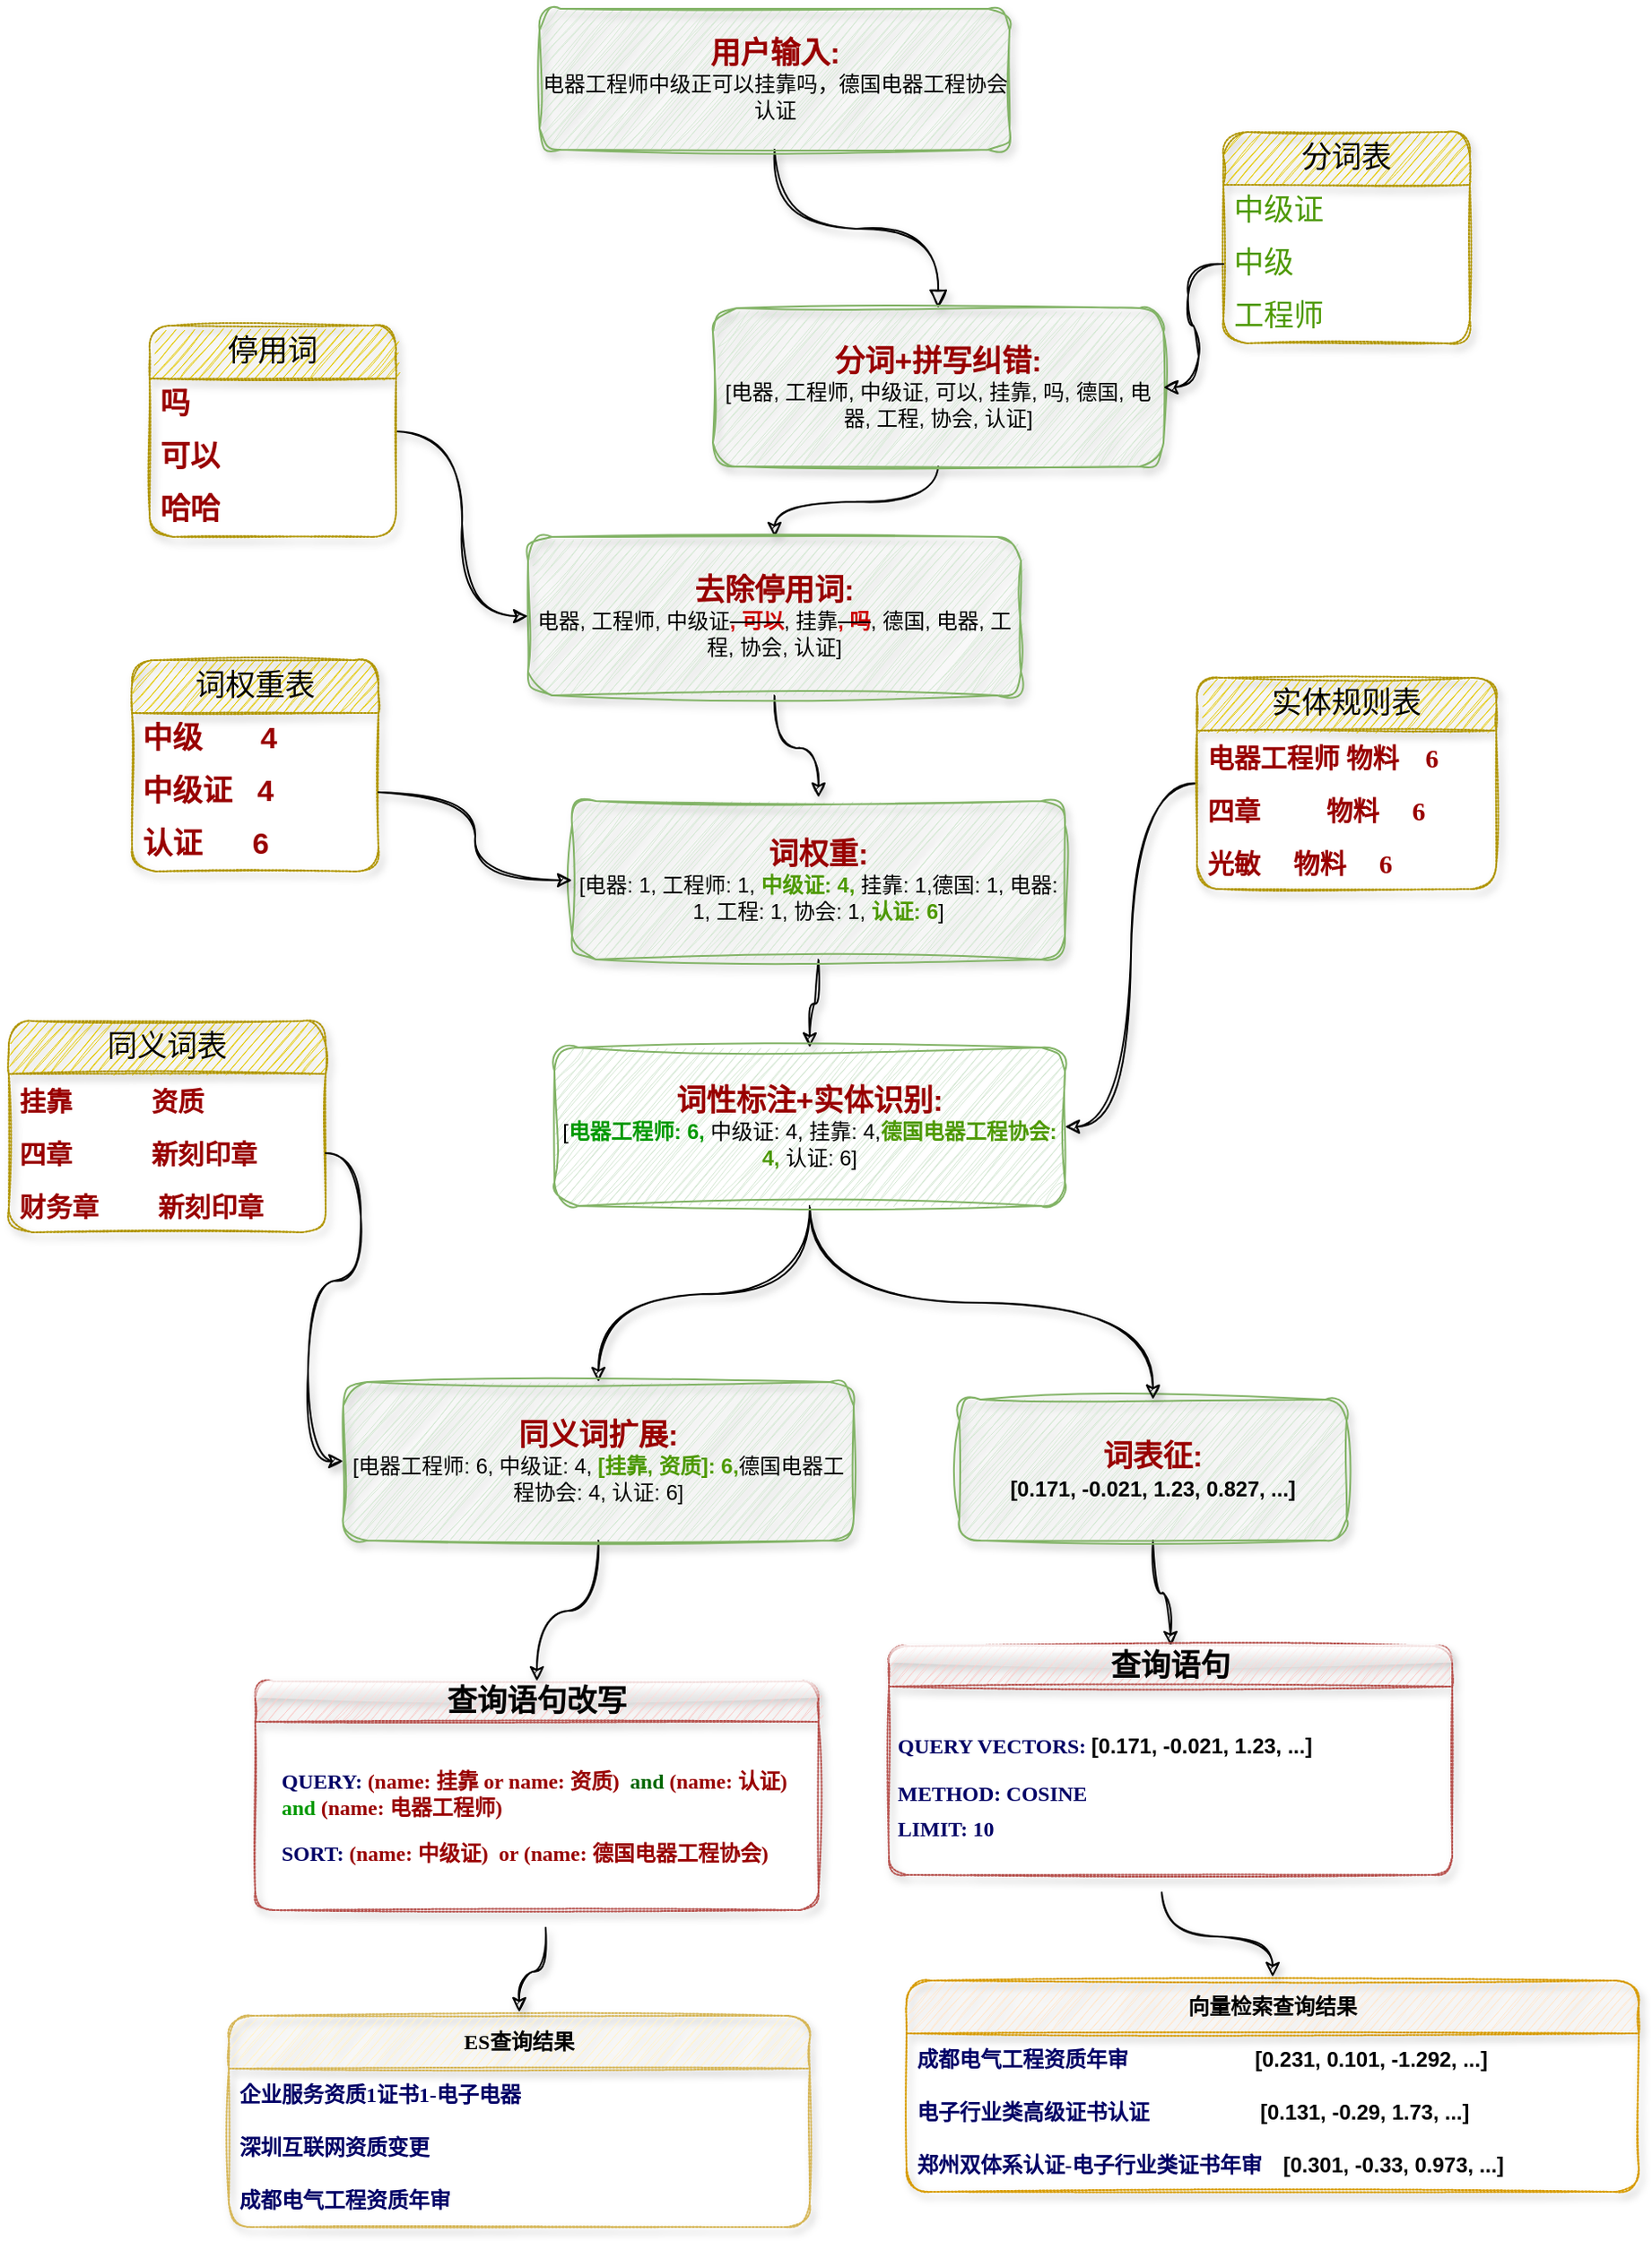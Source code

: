 <mxfile version="20.8.19" type="github">
  <diagram id="C5RBs43oDa-KdzZeNtuy" name="Page-1">
    <mxGraphModel dx="2261" dy="1933" grid="1" gridSize="10" guides="1" tooltips="1" connect="1" arrows="1" fold="1" page="1" pageScale="1" pageWidth="827" pageHeight="1169" math="0" shadow="0">
      <root>
        <mxCell id="WIyWlLk6GJQsqaUBKTNV-0" />
        <mxCell id="WIyWlLk6GJQsqaUBKTNV-1" parent="WIyWlLk6GJQsqaUBKTNV-0" />
        <mxCell id="WIyWlLk6GJQsqaUBKTNV-2" value="" style="rounded=0;html=1;jettySize=auto;orthogonalLoop=1;fontSize=11;endArrow=block;endFill=0;endSize=8;strokeWidth=1;shadow=1;labelBackgroundColor=none;edgeStyle=orthogonalEdgeStyle;sketch=1;curveFitting=1;jiggle=2;curved=1;" parent="WIyWlLk6GJQsqaUBKTNV-1" source="WIyWlLk6GJQsqaUBKTNV-3" target="WIyWlLk6GJQsqaUBKTNV-7" edge="1">
          <mxGeometry relative="1" as="geometry">
            <mxPoint x="255" y="170" as="targetPoint" />
          </mxGeometry>
        </mxCell>
        <mxCell id="WIyWlLk6GJQsqaUBKTNV-3" value="&lt;b style=&quot;font-size: 17px;&quot;&gt;&lt;font style=&quot;font-size: 17px;&quot; color=&quot;#990000&quot;&gt;用户输入:&lt;/font&gt;&lt;br&gt;&lt;/b&gt;&lt;font face=&quot;Tahoma&quot;&gt;电器工程师中级正可以挂靠吗，德国电器工程协会认证&lt;/font&gt;" style="rounded=1;whiteSpace=wrap;html=1;fontSize=12;glass=0;strokeWidth=1;shadow=1;sketch=1;curveFitting=1;jiggle=2;fillColor=#d5e8d4;strokeColor=#82b366;" parent="WIyWlLk6GJQsqaUBKTNV-1" vertex="1">
          <mxGeometry x="161.5" y="-30" width="267" height="80" as="geometry" />
        </mxCell>
        <mxCell id="9ntHC3iBTA-ZRn23DrVT-5" style="edgeStyle=orthogonalEdgeStyle;rounded=0;sketch=1;orthogonalLoop=1;jettySize=auto;html=1;exitX=0.5;exitY=1;exitDx=0;exitDy=0;shadow=1;fontSize=17;fontColor=#990000;curved=1;" edge="1" parent="WIyWlLk6GJQsqaUBKTNV-1" source="WIyWlLk6GJQsqaUBKTNV-7" target="9ntHC3iBTA-ZRn23DrVT-2">
          <mxGeometry relative="1" as="geometry" />
        </mxCell>
        <mxCell id="WIyWlLk6GJQsqaUBKTNV-7" value="&lt;b style=&quot;border-color: var(--border-color); font-size: 17px;&quot;&gt;&lt;font style=&quot;border-color: var(--border-color);&quot; color=&quot;#990000&quot;&gt;分词+拼写纠错:&lt;/font&gt;&lt;br style=&quot;border-color: var(--border-color);&quot;&gt;&lt;/b&gt;[电器, 工程师, 中级证, 可以, 挂靠, 吗, 德国, 电器, 工程, 协会, 认证]" style="rounded=1;whiteSpace=wrap;html=1;fontSize=12;glass=0;strokeWidth=1;shadow=1;sketch=1;curveFitting=1;jiggle=2;fillColor=#d5e8d4;strokeColor=#82b366;" parent="WIyWlLk6GJQsqaUBKTNV-1" vertex="1">
          <mxGeometry x="260" y="140" width="256" height="90" as="geometry" />
        </mxCell>
        <mxCell id="9ntHC3iBTA-ZRn23DrVT-17" style="edgeStyle=orthogonalEdgeStyle;rounded=0;sketch=1;orthogonalLoop=1;jettySize=auto;html=1;exitX=0.5;exitY=1;exitDx=0;exitDy=0;shadow=1;fontFamily=Tahoma;fontSize=17;fontColor=#990000;targetPerimeterSpacing=2;curved=1;" edge="1" parent="WIyWlLk6GJQsqaUBKTNV-1" source="9ntHC3iBTA-ZRn23DrVT-2" target="9ntHC3iBTA-ZRn23DrVT-4">
          <mxGeometry relative="1" as="geometry" />
        </mxCell>
        <mxCell id="9ntHC3iBTA-ZRn23DrVT-2" value="&lt;b style=&quot;border-color: var(--border-color); font-size: 17px;&quot;&gt;&lt;font style=&quot;border-color: var(--border-color);&quot; color=&quot;#990000&quot;&gt;去除停用词:&lt;br&gt;&lt;/font&gt;&lt;/b&gt;电器, 工程师, 中级证&lt;strike&gt;&lt;font color=&quot;#cc0000&quot;&gt;&lt;b&gt;, 可以&lt;/b&gt;&lt;/font&gt;&lt;/strike&gt;, 挂靠&lt;strike&gt;&lt;font color=&quot;#cc0000&quot;&gt;&lt;b&gt;, 吗&lt;/b&gt;&lt;/font&gt;&lt;/strike&gt;, 德国, 电器, 工程, 协会, 认证]" style="rounded=1;whiteSpace=wrap;html=1;fontSize=12;glass=0;strokeWidth=1;shadow=1;sketch=1;curveFitting=1;jiggle=2;fillColor=#d5e8d4;strokeColor=#82b366;" vertex="1" parent="WIyWlLk6GJQsqaUBKTNV-1">
          <mxGeometry x="155" y="270" width="280" height="90" as="geometry" />
        </mxCell>
        <mxCell id="9ntHC3iBTA-ZRn23DrVT-57" style="edgeStyle=orthogonalEdgeStyle;curved=1;rounded=0;sketch=1;orthogonalLoop=1;jettySize=auto;html=1;exitX=0.5;exitY=1;exitDx=0;exitDy=0;entryX=0.5;entryY=0;entryDx=0;entryDy=0;shadow=1;fontFamily=Tahoma;fontSize=12;fontColor=#000066;targetPerimeterSpacing=2;" edge="1" parent="WIyWlLk6GJQsqaUBKTNV-1" source="9ntHC3iBTA-ZRn23DrVT-3" target="9ntHC3iBTA-ZRn23DrVT-60">
          <mxGeometry relative="1" as="geometry">
            <mxPoint x="520" y="935" as="targetPoint" />
          </mxGeometry>
        </mxCell>
        <mxCell id="9ntHC3iBTA-ZRn23DrVT-3" value="&lt;b style=&quot;border-color: var(--border-color); font-size: 17px;&quot;&gt;&lt;font style=&quot;border-color: var(--border-color);&quot; color=&quot;#990000&quot;&gt;词表征:&lt;/font&gt;&lt;br style=&quot;border-color: var(--border-color);&quot;&gt;&lt;/b&gt;&lt;b&gt;[0.171, -0.021, 1.23, 0.827, ...]&lt;/b&gt;" style="rounded=1;whiteSpace=wrap;html=1;fontSize=12;glass=0;strokeWidth=1;shadow=1;sketch=1;curveFitting=1;jiggle=2;fillColor=#d5e8d4;strokeColor=#82b366;" vertex="1" parent="WIyWlLk6GJQsqaUBKTNV-1">
          <mxGeometry x="400" y="760" width="220" height="80" as="geometry" />
        </mxCell>
        <mxCell id="9ntHC3iBTA-ZRn23DrVT-18" style="edgeStyle=orthogonalEdgeStyle;curved=1;rounded=0;sketch=1;orthogonalLoop=1;jettySize=auto;html=1;entryX=0.5;entryY=0;entryDx=0;entryDy=0;shadow=1;fontFamily=Tahoma;fontSize=17;fontColor=#990000;targetPerimeterSpacing=2;" edge="1" parent="WIyWlLk6GJQsqaUBKTNV-1" source="9ntHC3iBTA-ZRn23DrVT-4" target="9ntHC3iBTA-ZRn23DrVT-6">
          <mxGeometry relative="1" as="geometry" />
        </mxCell>
        <mxCell id="9ntHC3iBTA-ZRn23DrVT-4" value="&lt;b style=&quot;border-color: var(--border-color); font-size: 17px;&quot;&gt;&lt;font style=&quot;border-color: var(--border-color);&quot; color=&quot;#990000&quot;&gt;词权重:&lt;/font&gt;&lt;br style=&quot;border-color: var(--border-color);&quot;&gt;&lt;/b&gt;[电器: 1, 工程师: 1, &lt;b&gt;&lt;font color=&quot;#4d9900&quot;&gt;中级证: 4, &lt;/font&gt;&lt;/b&gt;挂靠: 1,德国: 1, 电器: 1, 工程: 1, 协会: 1, &lt;b&gt;&lt;font color=&quot;#4d9900&quot;&gt;认证: 6&lt;/font&gt;&lt;/b&gt;]" style="rounded=1;whiteSpace=wrap;html=1;fontSize=12;glass=0;strokeWidth=1;shadow=1;sketch=1;curveFitting=1;jiggle=2;fillColor=#d5e8d4;strokeColor=#82b366;" vertex="1" parent="WIyWlLk6GJQsqaUBKTNV-1">
          <mxGeometry x="180" y="420" width="280" height="90" as="geometry" />
        </mxCell>
        <mxCell id="9ntHC3iBTA-ZRn23DrVT-22" style="edgeStyle=orthogonalEdgeStyle;curved=1;rounded=0;sketch=1;orthogonalLoop=1;jettySize=auto;html=1;entryX=0.5;entryY=0;entryDx=0;entryDy=0;shadow=1;fontFamily=Tahoma;fontSize=17;fontColor=#990000;targetPerimeterSpacing=2;" edge="1" parent="WIyWlLk6GJQsqaUBKTNV-1" source="9ntHC3iBTA-ZRn23DrVT-6" target="9ntHC3iBTA-ZRn23DrVT-21">
          <mxGeometry relative="1" as="geometry" />
        </mxCell>
        <mxCell id="9ntHC3iBTA-ZRn23DrVT-37" style="edgeStyle=orthogonalEdgeStyle;curved=1;rounded=0;sketch=1;orthogonalLoop=1;jettySize=auto;html=1;exitX=0.5;exitY=1;exitDx=0;exitDy=0;entryX=0.5;entryY=0;entryDx=0;entryDy=0;shadow=1;fontFamily=Tahoma;fontSize=12;fontColor=#000066;targetPerimeterSpacing=2;" edge="1" parent="WIyWlLk6GJQsqaUBKTNV-1" source="9ntHC3iBTA-ZRn23DrVT-6" target="9ntHC3iBTA-ZRn23DrVT-3">
          <mxGeometry relative="1" as="geometry" />
        </mxCell>
        <mxCell id="9ntHC3iBTA-ZRn23DrVT-6" value="&lt;b style=&quot;border-color: var(--border-color); font-size: 17px;&quot;&gt;&lt;font style=&quot;border-color: var(--border-color);&quot; color=&quot;#990000&quot;&gt;词性标注+实体识别:&lt;/font&gt;&lt;br style=&quot;border-color: var(--border-color);&quot;&gt;&lt;/b&gt;[&lt;font color=&quot;#009900&quot;&gt;&lt;b&gt;电器工程师: 6, &lt;/b&gt;&lt;/font&gt;中级证: 4, 挂靠: 4,&lt;b&gt;&lt;font color=&quot;#4d9900&quot;&gt;德国电器工程协会: 4, &lt;/font&gt;&lt;/b&gt;认证: 6]" style="rounded=1;whiteSpace=wrap;html=1;fontSize=12;glass=0;strokeWidth=1;shadow=0;sketch=1;curveFitting=1;jiggle=2;fillColor=#d5e8d4;strokeColor=#82b366;" vertex="1" parent="WIyWlLk6GJQsqaUBKTNV-1">
          <mxGeometry x="170" y="560" width="290" height="90" as="geometry" />
        </mxCell>
        <mxCell id="9ntHC3iBTA-ZRn23DrVT-7" value="词权重表" style="swimlane;fontStyle=0;childLayout=stackLayout;horizontal=1;startSize=30;horizontalStack=0;resizeParent=1;resizeParentMax=0;resizeLast=0;collapsible=1;marginBottom=0;whiteSpace=wrap;html=1;rounded=1;shadow=1;sketch=1;fontSize=17;fontColor=#000000;dashed=1;dashPattern=1 1;fillColor=#e3c800;strokeColor=#B09500;" vertex="1" parent="WIyWlLk6GJQsqaUBKTNV-1">
          <mxGeometry x="-70" y="340" width="140" height="120" as="geometry" />
        </mxCell>
        <mxCell id="9ntHC3iBTA-ZRn23DrVT-9" value="&lt;b&gt;中级&amp;nbsp; &amp;nbsp; &amp;nbsp; &amp;nbsp;4&lt;/b&gt;" style="text;strokeColor=none;fillColor=none;align=left;verticalAlign=middle;spacingLeft=4;spacingRight=4;overflow=hidden;points=[[0,0.5],[1,0.5]];portConstraint=eastwest;rotatable=0;whiteSpace=wrap;html=1;fontSize=17;fontColor=#990000;" vertex="1" parent="9ntHC3iBTA-ZRn23DrVT-7">
          <mxGeometry y="30" width="140" height="30" as="geometry" />
        </mxCell>
        <mxCell id="9ntHC3iBTA-ZRn23DrVT-10" value="&lt;b&gt;中级证&amp;nbsp; &amp;nbsp;4&lt;/b&gt;" style="text;strokeColor=none;fillColor=none;align=left;verticalAlign=middle;spacingLeft=4;spacingRight=4;overflow=hidden;points=[[0,0.5],[1,0.5]];portConstraint=eastwest;rotatable=0;whiteSpace=wrap;html=1;fontSize=17;fontColor=#990000;" vertex="1" parent="9ntHC3iBTA-ZRn23DrVT-7">
          <mxGeometry y="60" width="140" height="30" as="geometry" />
        </mxCell>
        <mxCell id="9ntHC3iBTA-ZRn23DrVT-8" value="&lt;b&gt;认证&amp;nbsp; &amp;nbsp; &amp;nbsp; 6&lt;/b&gt;" style="text;strokeColor=none;fillColor=none;align=left;verticalAlign=middle;spacingLeft=4;spacingRight=4;overflow=hidden;points=[[0,0.5],[1,0.5]];portConstraint=eastwest;rotatable=0;whiteSpace=wrap;html=1;fontSize=17;fontColor=#990000;" vertex="1" parent="9ntHC3iBTA-ZRn23DrVT-7">
          <mxGeometry y="90" width="140" height="30" as="geometry" />
        </mxCell>
        <mxCell id="9ntHC3iBTA-ZRn23DrVT-16" style="edgeStyle=orthogonalEdgeStyle;rounded=0;sketch=1;orthogonalLoop=1;jettySize=auto;html=1;entryX=0;entryY=0.5;entryDx=0;entryDy=0;shadow=1;fontFamily=Tahoma;fontSize=17;fontColor=#990000;targetPerimeterSpacing=2;elbow=vertical;curved=1;" edge="1" parent="WIyWlLk6GJQsqaUBKTNV-1" source="9ntHC3iBTA-ZRn23DrVT-12" target="9ntHC3iBTA-ZRn23DrVT-2">
          <mxGeometry relative="1" as="geometry" />
        </mxCell>
        <mxCell id="9ntHC3iBTA-ZRn23DrVT-12" value="停用词" style="swimlane;fontStyle=0;childLayout=stackLayout;horizontal=1;startSize=30;horizontalStack=0;resizeParent=1;resizeParentMax=0;resizeLast=0;collapsible=1;marginBottom=0;whiteSpace=wrap;html=1;rounded=1;shadow=1;dashed=1;dashPattern=1 1;sketch=1;fontFamily=Tahoma;fontSize=17;fontColor=#000000;fillColor=#e3c800;strokeColor=#B09500;" vertex="1" parent="WIyWlLk6GJQsqaUBKTNV-1">
          <mxGeometry x="-60" y="150" width="140" height="120" as="geometry" />
        </mxCell>
        <mxCell id="9ntHC3iBTA-ZRn23DrVT-14" value="&lt;b&gt;吗&lt;/b&gt;" style="text;strokeColor=none;fillColor=none;align=left;verticalAlign=middle;spacingLeft=4;spacingRight=4;overflow=hidden;points=[[0,0.5],[1,0.5]];portConstraint=eastwest;rotatable=0;whiteSpace=wrap;html=1;fontSize=17;fontFamily=Tahoma;fontColor=#990000;" vertex="1" parent="9ntHC3iBTA-ZRn23DrVT-12">
          <mxGeometry y="30" width="140" height="30" as="geometry" />
        </mxCell>
        <mxCell id="9ntHC3iBTA-ZRn23DrVT-13" value="&lt;b&gt;可以&lt;/b&gt;" style="text;strokeColor=none;fillColor=none;align=left;verticalAlign=middle;spacingLeft=4;spacingRight=4;overflow=hidden;points=[[0,0.5],[1,0.5]];portConstraint=eastwest;rotatable=0;whiteSpace=wrap;html=1;fontSize=17;fontFamily=Tahoma;fontColor=#990000;" vertex="1" parent="9ntHC3iBTA-ZRn23DrVT-12">
          <mxGeometry y="60" width="140" height="30" as="geometry" />
        </mxCell>
        <mxCell id="9ntHC3iBTA-ZRn23DrVT-15" value="&lt;b&gt;哈哈&lt;/b&gt;" style="text;strokeColor=none;fillColor=none;align=left;verticalAlign=middle;spacingLeft=4;spacingRight=4;overflow=hidden;points=[[0,0.5],[1,0.5]];portConstraint=eastwest;rotatable=0;whiteSpace=wrap;html=1;fontSize=17;fontFamily=Tahoma;fontColor=#990000;" vertex="1" parent="9ntHC3iBTA-ZRn23DrVT-12">
          <mxGeometry y="90" width="140" height="30" as="geometry" />
        </mxCell>
        <mxCell id="9ntHC3iBTA-ZRn23DrVT-19" value="查询语句改写" style="swimlane;whiteSpace=wrap;html=1;rounded=1;shadow=1;dashed=1;dashPattern=1 1;sketch=1;fontFamily=Tahoma;fontSize=17;fillColor=#f8cecc;strokeColor=#b85450;glass=1;" vertex="1" parent="WIyWlLk6GJQsqaUBKTNV-1">
          <mxGeometry y="920" width="320" height="130" as="geometry" />
        </mxCell>
        <mxCell id="9ntHC3iBTA-ZRn23DrVT-20" value="&lt;h1 style=&quot;font-size: 12px;&quot;&gt;&lt;br&gt;&lt;/h1&gt;&lt;div&gt;&lt;h1 style=&quot;border-color: var(--border-color); font-size: 12px;&quot;&gt;&lt;font color=&quot;#000066&quot;&gt;QUERY: &lt;/font&gt;(name: 挂靠 or name: 资质)&amp;nbsp;&amp;nbsp;&lt;font style=&quot;border-color: var(--border-color);&quot; color=&quot;#006600&quot;&gt;and&amp;nbsp;&lt;/font&gt;(name: 认证) &lt;font color=&quot;#009900&quot;&gt;and &lt;/font&gt;(name: 电器工程师)&lt;/h1&gt;&lt;/div&gt;&lt;div&gt;&lt;font style=&quot;font-size: 12px;&quot;&gt;&lt;b&gt;&lt;font color=&quot;#000066&quot;&gt;SORT: &lt;/font&gt;(name: 中级证)&amp;nbsp; or (name: 德国电器工程协会)&lt;/b&gt;&lt;/font&gt;&lt;/div&gt;" style="text;html=1;strokeColor=none;fillColor=none;spacing=5;spacingTop=-20;whiteSpace=wrap;overflow=hidden;rounded=0;fontSize=17;fontFamily=Tahoma;fontColor=#990000;" vertex="1" parent="9ntHC3iBTA-ZRn23DrVT-19">
          <mxGeometry x="10" y="30" width="310" height="110" as="geometry" />
        </mxCell>
        <mxCell id="9ntHC3iBTA-ZRn23DrVT-33" style="edgeStyle=orthogonalEdgeStyle;curved=1;rounded=0;sketch=1;orthogonalLoop=1;jettySize=auto;html=1;exitX=0.5;exitY=1;exitDx=0;exitDy=0;entryX=0.5;entryY=0;entryDx=0;entryDy=0;shadow=1;fontFamily=Tahoma;fontSize=12;fontColor=#000066;targetPerimeterSpacing=2;" edge="1" parent="WIyWlLk6GJQsqaUBKTNV-1" source="9ntHC3iBTA-ZRn23DrVT-21" target="9ntHC3iBTA-ZRn23DrVT-19">
          <mxGeometry relative="1" as="geometry" />
        </mxCell>
        <mxCell id="9ntHC3iBTA-ZRn23DrVT-21" value="&lt;b style=&quot;border-color: var(--border-color); font-size: 17px;&quot;&gt;&lt;font style=&quot;border-color: var(--border-color);&quot; color=&quot;#990000&quot;&gt;同义词扩展:&lt;/font&gt;&lt;br style=&quot;border-color: var(--border-color);&quot;&gt;&lt;/b&gt;[电器工程师: 6, 中级证: 4, &lt;b&gt;&lt;font color=&quot;#4d9900&quot;&gt;[挂靠, 资质]: 6,&lt;/font&gt;&lt;/b&gt;德国电器工程协会: 4, 认证: 6]" style="rounded=1;whiteSpace=wrap;html=1;fontSize=12;glass=0;strokeWidth=1;shadow=1;sketch=1;curveFitting=1;jiggle=2;fillColor=#d5e8d4;strokeColor=#82b366;" vertex="1" parent="WIyWlLk6GJQsqaUBKTNV-1">
          <mxGeometry x="50" y="750" width="290" height="90" as="geometry" />
        </mxCell>
        <mxCell id="9ntHC3iBTA-ZRn23DrVT-23" value="分词表" style="swimlane;fontStyle=0;childLayout=stackLayout;horizontal=1;startSize=30;horizontalStack=0;resizeParent=1;resizeParentMax=0;resizeLast=0;collapsible=1;marginBottom=0;whiteSpace=wrap;html=1;rounded=1;shadow=1;dashed=1;dashPattern=1 1;sketch=1;fontFamily=Tahoma;fontSize=17;fontColor=#000000;fillColor=#e3c800;strokeColor=#B09500;" vertex="1" parent="WIyWlLk6GJQsqaUBKTNV-1">
          <mxGeometry x="550" y="40" width="140" height="120" as="geometry">
            <mxRectangle x="540" y="60" width="90" height="30" as="alternateBounds" />
          </mxGeometry>
        </mxCell>
        <mxCell id="9ntHC3iBTA-ZRn23DrVT-24" value="中级证" style="text;strokeColor=none;fillColor=none;align=left;verticalAlign=middle;spacingLeft=4;spacingRight=4;overflow=hidden;points=[[0,0.5],[1,0.5]];portConstraint=eastwest;rotatable=0;whiteSpace=wrap;html=1;fontSize=17;fontFamily=Tahoma;fontColor=#4D9900;" vertex="1" parent="9ntHC3iBTA-ZRn23DrVT-23">
          <mxGeometry y="30" width="140" height="30" as="geometry" />
        </mxCell>
        <mxCell id="9ntHC3iBTA-ZRn23DrVT-25" value="中级" style="text;strokeColor=none;fillColor=none;align=left;verticalAlign=middle;spacingLeft=4;spacingRight=4;overflow=hidden;points=[[0,0.5],[1,0.5]];portConstraint=eastwest;rotatable=0;whiteSpace=wrap;html=1;fontSize=17;fontFamily=Tahoma;fontColor=#4D9900;" vertex="1" parent="9ntHC3iBTA-ZRn23DrVT-23">
          <mxGeometry y="60" width="140" height="30" as="geometry" />
        </mxCell>
        <mxCell id="9ntHC3iBTA-ZRn23DrVT-26" value="工程师" style="text;strokeColor=none;fillColor=none;align=left;verticalAlign=middle;spacingLeft=4;spacingRight=4;overflow=hidden;points=[[0,0.5],[1,0.5]];portConstraint=eastwest;rotatable=0;whiteSpace=wrap;html=1;fontSize=17;fontFamily=Tahoma;fontColor=#4D9900;" vertex="1" parent="9ntHC3iBTA-ZRn23DrVT-23">
          <mxGeometry y="90" width="140" height="30" as="geometry" />
        </mxCell>
        <mxCell id="9ntHC3iBTA-ZRn23DrVT-27" style="edgeStyle=orthogonalEdgeStyle;curved=1;rounded=0;sketch=1;orthogonalLoop=1;jettySize=auto;html=1;exitX=0;exitY=0.5;exitDx=0;exitDy=0;entryX=1;entryY=0.5;entryDx=0;entryDy=0;shadow=1;fontFamily=Tahoma;fontSize=17;fontColor=#4D9900;targetPerimeterSpacing=2;" edge="1" parent="WIyWlLk6GJQsqaUBKTNV-1" source="9ntHC3iBTA-ZRn23DrVT-25" target="WIyWlLk6GJQsqaUBKTNV-7">
          <mxGeometry relative="1" as="geometry" />
        </mxCell>
        <mxCell id="9ntHC3iBTA-ZRn23DrVT-64" style="edgeStyle=orthogonalEdgeStyle;curved=1;rounded=0;sketch=1;orthogonalLoop=1;jettySize=auto;html=1;entryX=1;entryY=0.5;entryDx=0;entryDy=0;shadow=1;fontFamily=Tahoma;fontSize=15;fontColor=#990000;targetPerimeterSpacing=2;" edge="1" parent="WIyWlLk6GJQsqaUBKTNV-1" source="9ntHC3iBTA-ZRn23DrVT-28" target="9ntHC3iBTA-ZRn23DrVT-6">
          <mxGeometry relative="1" as="geometry" />
        </mxCell>
        <mxCell id="9ntHC3iBTA-ZRn23DrVT-28" value="&lt;font style=&quot;font-size: 17px;&quot;&gt;实体规则表&lt;/font&gt;" style="swimlane;fontStyle=0;childLayout=stackLayout;horizontal=1;startSize=30;horizontalStack=0;resizeParent=1;resizeParentMax=0;resizeLast=0;collapsible=1;marginBottom=0;whiteSpace=wrap;html=1;rounded=1;shadow=1;dashed=1;dashPattern=1 1;sketch=1;fontFamily=Tahoma;fontSize=12;fontColor=#000000;fillColor=#e3c800;strokeColor=#B09500;" vertex="1" parent="WIyWlLk6GJQsqaUBKTNV-1">
          <mxGeometry x="535" y="350" width="170" height="120" as="geometry" />
        </mxCell>
        <mxCell id="9ntHC3iBTA-ZRn23DrVT-29" value="&lt;font color=&quot;#990000&quot; style=&quot;font-size: 15px;&quot;&gt;&lt;b&gt;电器工程师 物料&amp;nbsp; &amp;nbsp; 6&lt;/b&gt;&lt;/font&gt;" style="text;strokeColor=none;fillColor=none;align=left;verticalAlign=middle;spacingLeft=4;spacingRight=4;overflow=hidden;points=[[0,0.5],[1,0.5]];portConstraint=eastwest;rotatable=0;whiteSpace=wrap;html=1;fontSize=12;fontFamily=Tahoma;fontColor=#006600;" vertex="1" parent="9ntHC3iBTA-ZRn23DrVT-28">
          <mxGeometry y="30" width="170" height="30" as="geometry" />
        </mxCell>
        <mxCell id="9ntHC3iBTA-ZRn23DrVT-30" value="&lt;font color=&quot;#990000&quot; style=&quot;font-size: 15px;&quot;&gt;&lt;b&gt;四章&lt;span style=&quot;white-space: pre;&quot;&gt;	&lt;/span&gt;&amp;nbsp; &amp;nbsp; &amp;nbsp; &amp;nbsp; &amp;nbsp;物料&amp;nbsp; &amp;nbsp; &amp;nbsp;6&lt;/b&gt;&lt;/font&gt;" style="text;strokeColor=none;fillColor=none;align=left;verticalAlign=middle;spacingLeft=4;spacingRight=4;overflow=hidden;points=[[0,0.5],[1,0.5]];portConstraint=eastwest;rotatable=0;whiteSpace=wrap;html=1;fontSize=12;fontFamily=Tahoma;fontColor=#006600;" vertex="1" parent="9ntHC3iBTA-ZRn23DrVT-28">
          <mxGeometry y="60" width="170" height="30" as="geometry" />
        </mxCell>
        <mxCell id="9ntHC3iBTA-ZRn23DrVT-31" value="&lt;font color=&quot;#990000&quot; style=&quot;font-size: 15px;&quot;&gt;&lt;b&gt;光敏&amp;nbsp; &amp;nbsp;&lt;span style=&quot;white-space: pre;&quot;&gt;	&lt;/span&gt;&amp;nbsp;物料&amp;nbsp; &amp;nbsp; &amp;nbsp;6&lt;/b&gt;&lt;/font&gt;" style="text;strokeColor=none;fillColor=none;align=left;verticalAlign=middle;spacingLeft=4;spacingRight=4;overflow=hidden;points=[[0,0.5],[1,0.5]];portConstraint=eastwest;rotatable=0;whiteSpace=wrap;html=1;fontSize=12;fontFamily=Tahoma;fontColor=#006600;" vertex="1" parent="9ntHC3iBTA-ZRn23DrVT-28">
          <mxGeometry y="90" width="170" height="30" as="geometry" />
        </mxCell>
        <mxCell id="9ntHC3iBTA-ZRn23DrVT-34" style="edgeStyle=orthogonalEdgeStyle;curved=1;rounded=0;sketch=1;orthogonalLoop=1;jettySize=auto;html=1;exitX=1;exitY=0.5;exitDx=0;exitDy=0;entryX=0;entryY=0.5;entryDx=0;entryDy=0;shadow=1;fontFamily=Tahoma;fontSize=12;fontColor=#000066;targetPerimeterSpacing=2;" edge="1" parent="WIyWlLk6GJQsqaUBKTNV-1" source="9ntHC3iBTA-ZRn23DrVT-10" target="9ntHC3iBTA-ZRn23DrVT-4">
          <mxGeometry relative="1" as="geometry" />
        </mxCell>
        <mxCell id="9ntHC3iBTA-ZRn23DrVT-42" value="ES查询结果" style="swimlane;fontStyle=1;childLayout=stackLayout;horizontal=1;startSize=30;horizontalStack=0;resizeParent=1;resizeParentMax=0;resizeLast=0;collapsible=1;marginBottom=0;whiteSpace=wrap;html=1;rounded=1;shadow=1;dashed=1;dashPattern=1 1;sketch=1;fontFamily=Tahoma;fontSize=12;fillColor=#fff2cc;strokeColor=#d6b656;" vertex="1" parent="WIyWlLk6GJQsqaUBKTNV-1">
          <mxGeometry x="-15" y="1110" width="330" height="120" as="geometry" />
        </mxCell>
        <mxCell id="9ntHC3iBTA-ZRn23DrVT-43" value="企业服务资质1证书1-电子电器" style="text;strokeColor=none;fillColor=none;align=left;verticalAlign=middle;spacingLeft=4;spacingRight=4;overflow=hidden;points=[[0,0.5],[1,0.5]];portConstraint=eastwest;rotatable=0;whiteSpace=wrap;html=1;fontSize=12;fontFamily=Tahoma;fontColor=#000066;fontStyle=1" vertex="1" parent="9ntHC3iBTA-ZRn23DrVT-42">
          <mxGeometry y="30" width="330" height="30" as="geometry" />
        </mxCell>
        <mxCell id="9ntHC3iBTA-ZRn23DrVT-44" value="深圳互联网资质变更" style="text;strokeColor=none;fillColor=none;align=left;verticalAlign=middle;spacingLeft=4;spacingRight=4;overflow=hidden;points=[[0,0.5],[1,0.5]];portConstraint=eastwest;rotatable=0;whiteSpace=wrap;html=1;fontSize=12;fontFamily=Tahoma;fontColor=#000066;fontStyle=1" vertex="1" parent="9ntHC3iBTA-ZRn23DrVT-42">
          <mxGeometry y="60" width="330" height="30" as="geometry" />
        </mxCell>
        <mxCell id="9ntHC3iBTA-ZRn23DrVT-45" value="成都电气工程资质年审" style="text;strokeColor=none;fillColor=none;align=left;verticalAlign=middle;spacingLeft=4;spacingRight=4;overflow=hidden;points=[[0,0.5],[1,0.5]];portConstraint=eastwest;rotatable=0;whiteSpace=wrap;html=1;fontSize=12;fontFamily=Tahoma;fontColor=#000066;fontStyle=1" vertex="1" parent="9ntHC3iBTA-ZRn23DrVT-42">
          <mxGeometry y="90" width="330" height="30" as="geometry" />
        </mxCell>
        <mxCell id="9ntHC3iBTA-ZRn23DrVT-46" value="&lt;font style=&quot;font-size: 17px;&quot;&gt;同义词表&lt;/font&gt;" style="swimlane;fontStyle=0;childLayout=stackLayout;horizontal=1;startSize=30;horizontalStack=0;resizeParent=1;resizeParentMax=0;resizeLast=0;collapsible=1;marginBottom=0;whiteSpace=wrap;html=1;rounded=1;shadow=1;dashed=1;dashPattern=1 1;sketch=1;fontFamily=Tahoma;fontSize=12;fontColor=#000000;fillColor=#e3c800;strokeColor=#B09500;" vertex="1" parent="WIyWlLk6GJQsqaUBKTNV-1">
          <mxGeometry x="-140" y="545" width="180" height="120" as="geometry" />
        </mxCell>
        <mxCell id="9ntHC3iBTA-ZRn23DrVT-47" value="&lt;font color=&quot;#990000&quot; style=&quot;font-size: 15px;&quot;&gt;&lt;b&gt;挂靠&amp;nbsp; &amp;nbsp; &amp;nbsp; &amp;nbsp; &amp;nbsp; &amp;nbsp; 资质&lt;/b&gt;&lt;/font&gt;" style="text;strokeColor=none;fillColor=none;align=left;verticalAlign=middle;spacingLeft=4;spacingRight=4;overflow=hidden;points=[[0,0.5],[1,0.5]];portConstraint=eastwest;rotatable=0;whiteSpace=wrap;html=1;fontSize=12;fontFamily=Tahoma;fontColor=#000066;" vertex="1" parent="9ntHC3iBTA-ZRn23DrVT-46">
          <mxGeometry y="30" width="180" height="30" as="geometry" />
        </mxCell>
        <mxCell id="9ntHC3iBTA-ZRn23DrVT-48" value="&lt;font color=&quot;#990000&quot; style=&quot;font-size: 15px;&quot;&gt;&lt;b&gt;四章&lt;span style=&quot;white-space: pre;&quot;&gt;	&lt;/span&gt;&amp;nbsp; &amp;nbsp; &amp;nbsp; &amp;nbsp; &amp;nbsp; &amp;nbsp;新刻印章&lt;/b&gt;&lt;/font&gt;" style="text;strokeColor=none;fillColor=none;align=left;verticalAlign=middle;spacingLeft=4;spacingRight=4;overflow=hidden;points=[[0,0.5],[1,0.5]];portConstraint=eastwest;rotatable=0;whiteSpace=wrap;html=1;fontSize=12;fontFamily=Tahoma;fontColor=#000066;" vertex="1" parent="9ntHC3iBTA-ZRn23DrVT-46">
          <mxGeometry y="60" width="180" height="30" as="geometry" />
        </mxCell>
        <mxCell id="9ntHC3iBTA-ZRn23DrVT-49" value="&lt;font color=&quot;#990000&quot; style=&quot;font-size: 15px;&quot;&gt;&lt;b&gt;财务章&amp;nbsp; &amp;nbsp; &amp;nbsp; &amp;nbsp; &amp;nbsp;新刻印章&lt;/b&gt;&lt;/font&gt;" style="text;strokeColor=none;fillColor=none;align=left;verticalAlign=middle;spacingLeft=4;spacingRight=4;overflow=hidden;points=[[0,0.5],[1,0.5]];portConstraint=eastwest;rotatable=0;whiteSpace=wrap;html=1;fontSize=12;fontFamily=Tahoma;fontColor=#000066;" vertex="1" parent="9ntHC3iBTA-ZRn23DrVT-46">
          <mxGeometry y="90" width="180" height="30" as="geometry" />
        </mxCell>
        <mxCell id="9ntHC3iBTA-ZRn23DrVT-50" style="edgeStyle=orthogonalEdgeStyle;curved=1;rounded=0;sketch=1;orthogonalLoop=1;jettySize=auto;html=1;exitX=1;exitY=0.5;exitDx=0;exitDy=0;shadow=1;fontFamily=Tahoma;fontSize=12;fontColor=#000066;targetPerimeterSpacing=2;entryX=0;entryY=0.5;entryDx=0;entryDy=0;" edge="1" parent="WIyWlLk6GJQsqaUBKTNV-1" source="9ntHC3iBTA-ZRn23DrVT-48" target="9ntHC3iBTA-ZRn23DrVT-21">
          <mxGeometry relative="1" as="geometry" />
        </mxCell>
        <mxCell id="9ntHC3iBTA-ZRn23DrVT-51" style="edgeStyle=orthogonalEdgeStyle;curved=1;rounded=0;sketch=1;orthogonalLoop=1;jettySize=auto;html=1;exitX=0.5;exitY=1;exitDx=0;exitDy=0;shadow=1;fontFamily=Tahoma;fontSize=12;fontColor=#000066;targetPerimeterSpacing=2;" edge="1" parent="WIyWlLk6GJQsqaUBKTNV-1" source="9ntHC3iBTA-ZRn23DrVT-20" target="9ntHC3iBTA-ZRn23DrVT-42">
          <mxGeometry relative="1" as="geometry" />
        </mxCell>
        <mxCell id="9ntHC3iBTA-ZRn23DrVT-52" value="向量检索查询结果" style="swimlane;fontStyle=1;childLayout=stackLayout;horizontal=1;startSize=30;horizontalStack=0;resizeParent=1;resizeParentMax=0;resizeLast=0;collapsible=1;marginBottom=0;whiteSpace=wrap;html=1;rounded=1;shadow=1;dashed=1;dashPattern=1 1;sketch=1;fontFamily=Tahoma;fontSize=12;fillColor=#ffe6cc;strokeColor=#d79b00;" vertex="1" parent="WIyWlLk6GJQsqaUBKTNV-1">
          <mxGeometry x="370" y="1090" width="416" height="120" as="geometry" />
        </mxCell>
        <mxCell id="9ntHC3iBTA-ZRn23DrVT-53" value="成都电气工程资质年审&amp;nbsp; &amp;nbsp; &amp;nbsp; &amp;nbsp; &amp;nbsp; &amp;nbsp; &amp;nbsp; &amp;nbsp; &amp;nbsp; &amp;nbsp; &amp;nbsp; &amp;nbsp;&amp;nbsp;&lt;span style=&quot;background-color: initial; border-color: var(--border-color); color: rgb(0, 0, 0); font-family: Helvetica; text-align: center;&quot;&gt;[0.231, 0.101, -1.292, ...]&lt;/span&gt;" style="text;strokeColor=none;fillColor=none;align=left;verticalAlign=middle;spacingLeft=4;spacingRight=4;overflow=hidden;points=[[0,0.5],[1,0.5]];portConstraint=eastwest;rotatable=0;whiteSpace=wrap;html=1;fontSize=12;fontFamily=Tahoma;fontColor=#000066;fontStyle=1" vertex="1" parent="9ntHC3iBTA-ZRn23DrVT-52">
          <mxGeometry y="30" width="416" height="30" as="geometry" />
        </mxCell>
        <mxCell id="9ntHC3iBTA-ZRn23DrVT-54" value="电子行业类高级证书认证&amp;nbsp; &amp;nbsp; &amp;nbsp; &amp;nbsp; &amp;nbsp; &amp;nbsp; &amp;nbsp; &amp;nbsp; &amp;nbsp; &amp;nbsp; &amp;nbsp;&lt;span style=&quot;background-color: initial; border-color: var(--border-color); color: rgb(0, 0, 0); font-family: Helvetica; text-align: center;&quot;&gt;[0.131, -0.29, 1.73, ...]&lt;/span&gt;" style="text;strokeColor=none;fillColor=none;align=left;verticalAlign=middle;spacingLeft=4;spacingRight=4;overflow=hidden;points=[[0,0.5],[1,0.5]];portConstraint=eastwest;rotatable=0;whiteSpace=wrap;html=1;fontSize=12;fontFamily=Tahoma;fontColor=#000066;fontStyle=1" vertex="1" parent="9ntHC3iBTA-ZRn23DrVT-52">
          <mxGeometry y="60" width="416" height="30" as="geometry" />
        </mxCell>
        <mxCell id="9ntHC3iBTA-ZRn23DrVT-55" value="郑州双体系认证-电子行业类证书年审&amp;nbsp; &amp;nbsp;&amp;nbsp;&lt;span style=&quot;border-color: var(--border-color); background-color: initial; color: rgb(0, 0, 0); font-family: Helvetica; text-align: center;&quot;&gt;[0.301, -0.33, 0.973, ...]&lt;/span&gt;" style="text;strokeColor=none;fillColor=none;align=left;verticalAlign=middle;spacingLeft=4;spacingRight=4;overflow=hidden;points=[[0,0.5],[1,0.5]];portConstraint=eastwest;rotatable=0;whiteSpace=wrap;html=1;fontSize=12;fontFamily=Tahoma;fontColor=#000066;fontStyle=1" vertex="1" parent="9ntHC3iBTA-ZRn23DrVT-52">
          <mxGeometry y="90" width="416" height="30" as="geometry" />
        </mxCell>
        <mxCell id="9ntHC3iBTA-ZRn23DrVT-58" style="edgeStyle=orthogonalEdgeStyle;curved=1;rounded=0;sketch=1;orthogonalLoop=1;jettySize=auto;html=1;shadow=1;fontFamily=Tahoma;fontSize=12;fontColor=#000066;targetPerimeterSpacing=2;" edge="1" parent="WIyWlLk6GJQsqaUBKTNV-1" source="9ntHC3iBTA-ZRn23DrVT-61" target="9ntHC3iBTA-ZRn23DrVT-52">
          <mxGeometry relative="1" as="geometry">
            <mxPoint x="520" y="1030" as="sourcePoint" />
          </mxGeometry>
        </mxCell>
        <mxCell id="9ntHC3iBTA-ZRn23DrVT-60" value="查询语句" style="swimlane;whiteSpace=wrap;html=1;rounded=1;shadow=1;dashed=1;dashPattern=1 1;sketch=1;fontFamily=Tahoma;fontSize=17;fillColor=#f8cecc;strokeColor=#b85450;glass=1;" vertex="1" parent="WIyWlLk6GJQsqaUBKTNV-1">
          <mxGeometry x="360" y="900" width="320" height="130" as="geometry" />
        </mxCell>
        <mxCell id="9ntHC3iBTA-ZRn23DrVT-61" value="&lt;h1 style=&quot;font-size: 12px;&quot;&gt;&lt;br&gt;&lt;/h1&gt;&lt;div&gt;&lt;h1 style=&quot;border-color: var(--border-color); font-size: 12px;&quot;&gt;&lt;font color=&quot;#000066&quot;&gt;QUERY VECTORS:&amp;nbsp;&lt;/font&gt;&lt;b style=&quot;background-color: initial; border-color: var(--border-color); color: rgb(0, 0, 0); font-family: Helvetica; text-align: center;&quot;&gt;[0.171, -0.021, 1.23, ...]&lt;/b&gt;&lt;/h1&gt;&lt;/div&gt;&lt;div&gt;&lt;font style=&quot;font-size: 12px;&quot;&gt;&lt;b&gt;&lt;font color=&quot;#000066&quot;&gt;METHOD: COSINE&lt;/font&gt;&lt;/b&gt;&lt;/font&gt;&lt;/div&gt;&lt;div&gt;&lt;font color=&quot;#000066&quot;&gt;&lt;span style=&quot;font-size: 12px;&quot;&gt;&lt;b&gt;LIMIT: 10&lt;/b&gt;&lt;/span&gt;&lt;/font&gt;&lt;/div&gt;" style="text;html=1;strokeColor=none;fillColor=none;spacing=5;spacingTop=-20;whiteSpace=wrap;overflow=hidden;rounded=0;fontSize=17;fontFamily=Tahoma;fontColor=#990000;" vertex="1" parent="9ntHC3iBTA-ZRn23DrVT-60">
          <mxGeometry y="30" width="310" height="110" as="geometry" />
        </mxCell>
      </root>
    </mxGraphModel>
  </diagram>
</mxfile>
